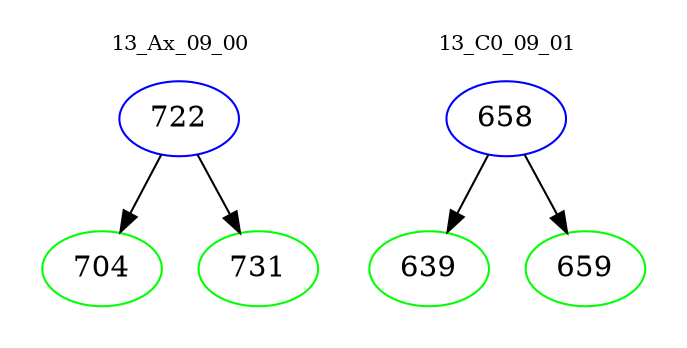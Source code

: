 digraph{
subgraph cluster_0 {
color = white
label = "13_Ax_09_00";
fontsize=10;
T0_722 [label="722", color="blue"]
T0_722 -> T0_704 [color="black"]
T0_704 [label="704", color="green"]
T0_722 -> T0_731 [color="black"]
T0_731 [label="731", color="green"]
}
subgraph cluster_1 {
color = white
label = "13_C0_09_01";
fontsize=10;
T1_658 [label="658", color="blue"]
T1_658 -> T1_639 [color="black"]
T1_639 [label="639", color="green"]
T1_658 -> T1_659 [color="black"]
T1_659 [label="659", color="green"]
}
}
